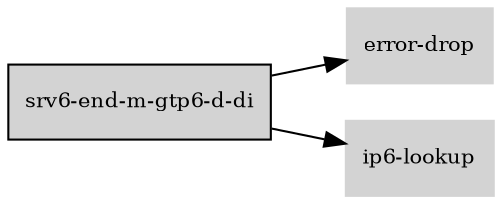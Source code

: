 digraph "srv6_end_m_gtp6_d_di_subgraph" {
  rankdir=LR;
  node [shape=box, style=filled, fontsize=10, color=lightgray, fontcolor=black, fillcolor=lightgray];
  "srv6-end-m-gtp6-d-di" [color=black, fontcolor=black, fillcolor=lightgray];
  edge [fontsize=8];
  "srv6-end-m-gtp6-d-di" -> "error-drop";
  "srv6-end-m-gtp6-d-di" -> "ip6-lookup";
}
